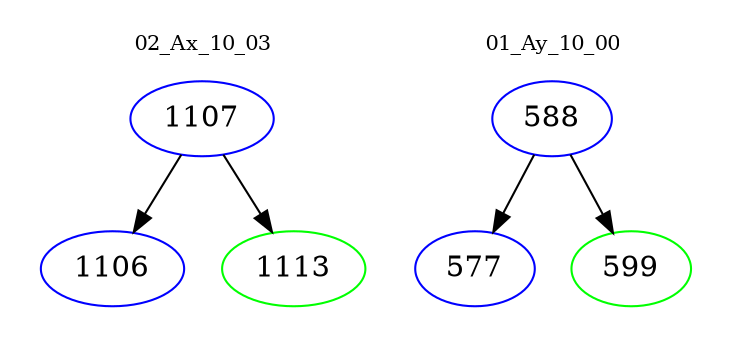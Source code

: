 digraph{
subgraph cluster_0 {
color = white
label = "02_Ax_10_03";
fontsize=10;
T0_1107 [label="1107", color="blue"]
T0_1107 -> T0_1106 [color="black"]
T0_1106 [label="1106", color="blue"]
T0_1107 -> T0_1113 [color="black"]
T0_1113 [label="1113", color="green"]
}
subgraph cluster_1 {
color = white
label = "01_Ay_10_00";
fontsize=10;
T1_588 [label="588", color="blue"]
T1_588 -> T1_577 [color="black"]
T1_577 [label="577", color="blue"]
T1_588 -> T1_599 [color="black"]
T1_599 [label="599", color="green"]
}
}
